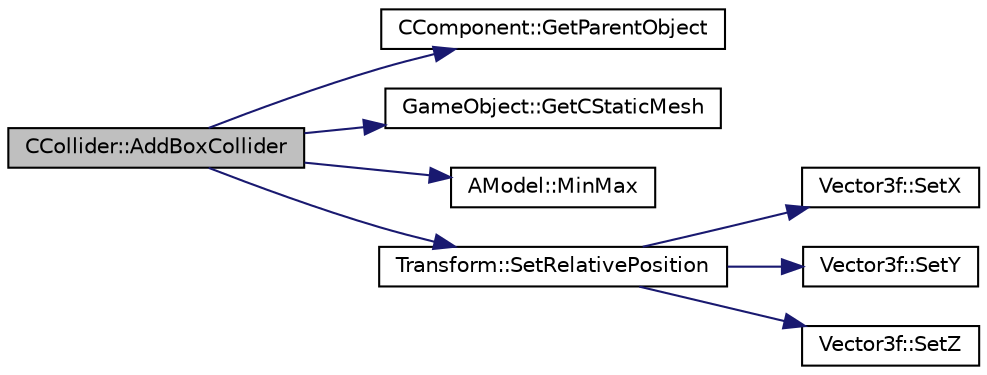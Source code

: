 digraph "CCollider::AddBoxCollider"
{
 // LATEX_PDF_SIZE
  edge [fontname="Helvetica",fontsize="10",labelfontname="Helvetica",labelfontsize="10"];
  node [fontname="Helvetica",fontsize="10",shape=record];
  rankdir="LR";
  Node4 [label="CCollider::AddBoxCollider",height=0.2,width=0.4,color="black", fillcolor="grey75", style="filled", fontcolor="black",tooltip="Creates a box collider around the object. Can either be automatically resized to fit the object,..."];
  Node4 -> Node5 [color="midnightblue",fontsize="10",style="solid",fontname="Helvetica"];
  Node5 [label="CComponent::GetParentObject",height=0.2,width=0.4,color="black", fillcolor="white", style="filled",URL="$class_c_component.html#a460c951a4f15f3d4af3cb7216ab838d9",tooltip="parent object accessor"];
  Node4 -> Node6 [color="midnightblue",fontsize="10",style="solid",fontname="Helvetica"];
  Node6 [label="GameObject::GetCStaticMesh",height=0.2,width=0.4,color="black", fillcolor="white", style="filled",URL="$class_game_object.html#ace4028c08027f5a8949ba9dac125b759",tooltip=" "];
  Node4 -> Node7 [color="midnightblue",fontsize="10",style="solid",fontname="Helvetica"];
  Node7 [label="AModel::MinMax",height=0.2,width=0.4,color="black", fillcolor="white", style="filled",URL="$class_a_model.html#a1363890857148e45337668981cc39322",tooltip=" "];
  Node4 -> Node8 [color="midnightblue",fontsize="10",style="solid",fontname="Helvetica"];
  Node8 [label="Transform::SetRelativePosition",height=0.2,width=0.4,color="black", fillcolor="white", style="filled",URL="$class_transform.html#a306ec5e7b5b46e6a989097dd0927d447",tooltip=" "];
  Node8 -> Node9 [color="midnightblue",fontsize="10",style="solid",fontname="Helvetica"];
  Node9 [label="Vector3f::SetX",height=0.2,width=0.4,color="black", fillcolor="white", style="filled",URL="$class_vector3f.html#aaa6791fa256647707bcf41017f498bcf",tooltip="x value mutator"];
  Node8 -> Node10 [color="midnightblue",fontsize="10",style="solid",fontname="Helvetica"];
  Node10 [label="Vector3f::SetY",height=0.2,width=0.4,color="black", fillcolor="white", style="filled",URL="$class_vector3f.html#a260bcd7eb6bebb43f79a29421d254f2b",tooltip="y value mutator"];
  Node8 -> Node11 [color="midnightblue",fontsize="10",style="solid",fontname="Helvetica"];
  Node11 [label="Vector3f::SetZ",height=0.2,width=0.4,color="black", fillcolor="white", style="filled",URL="$class_vector3f.html#afb24d616af2e75cce9af632c870141ac",tooltip="z value mutator"];
}

